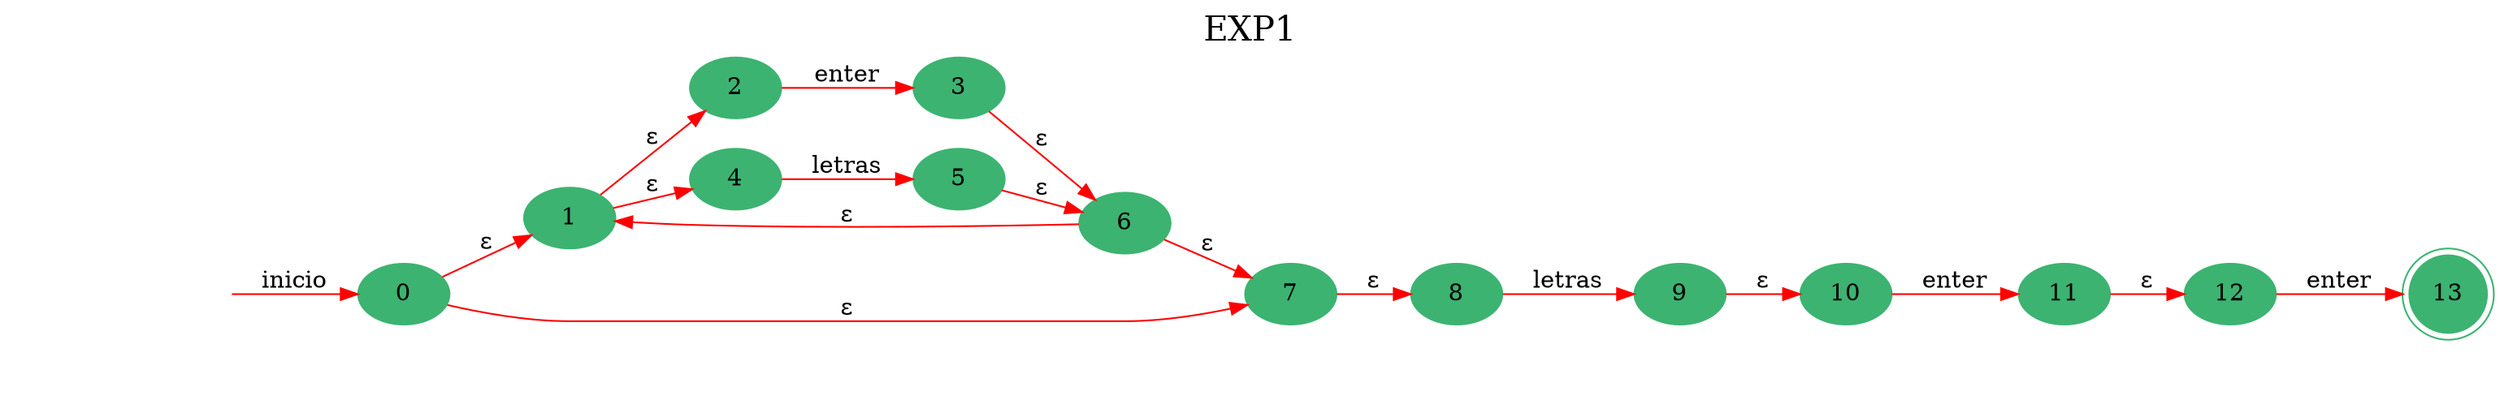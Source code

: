 digraph EXP1 {
	rankdir=LR;
	graph [label="EXP1", labelloc=t, fontsize=20]; 
	node [style = filled,color = mediumseagreen]; 0 1 2 3 4 5 6 7 8 9 10 11 12 13;
	node [shape=circle];
	node [color=midnightblue,fontcolor=white];
	edge [color=red];
	secret_node [style=invis];
	secret_node -> 0 [label="inicio"];
	0 -> 1 [label="ε"];
	0 -> 7 [label="ε"];
	1 -> 4 [label="ε"];
	1 -> 2 [label="ε"];
	2 -> 3 [label="enter"];
	3 -> 6 [label="ε"];
	4 -> 5 [label="letras"];
	5 -> 6 [label="ε"];
	6 -> 1 [label="ε"];
	6 -> 7 [label="ε"];
	7 -> 8 [label="ε"];
	8 -> 9 [label="letras"];
	9 -> 10 [label="ε"];
	10 -> 11 [label="enter"];
	11 -> 12 [label="ε"];
	12 -> 13 [label="enter"];
13[shape=doublecircle]}